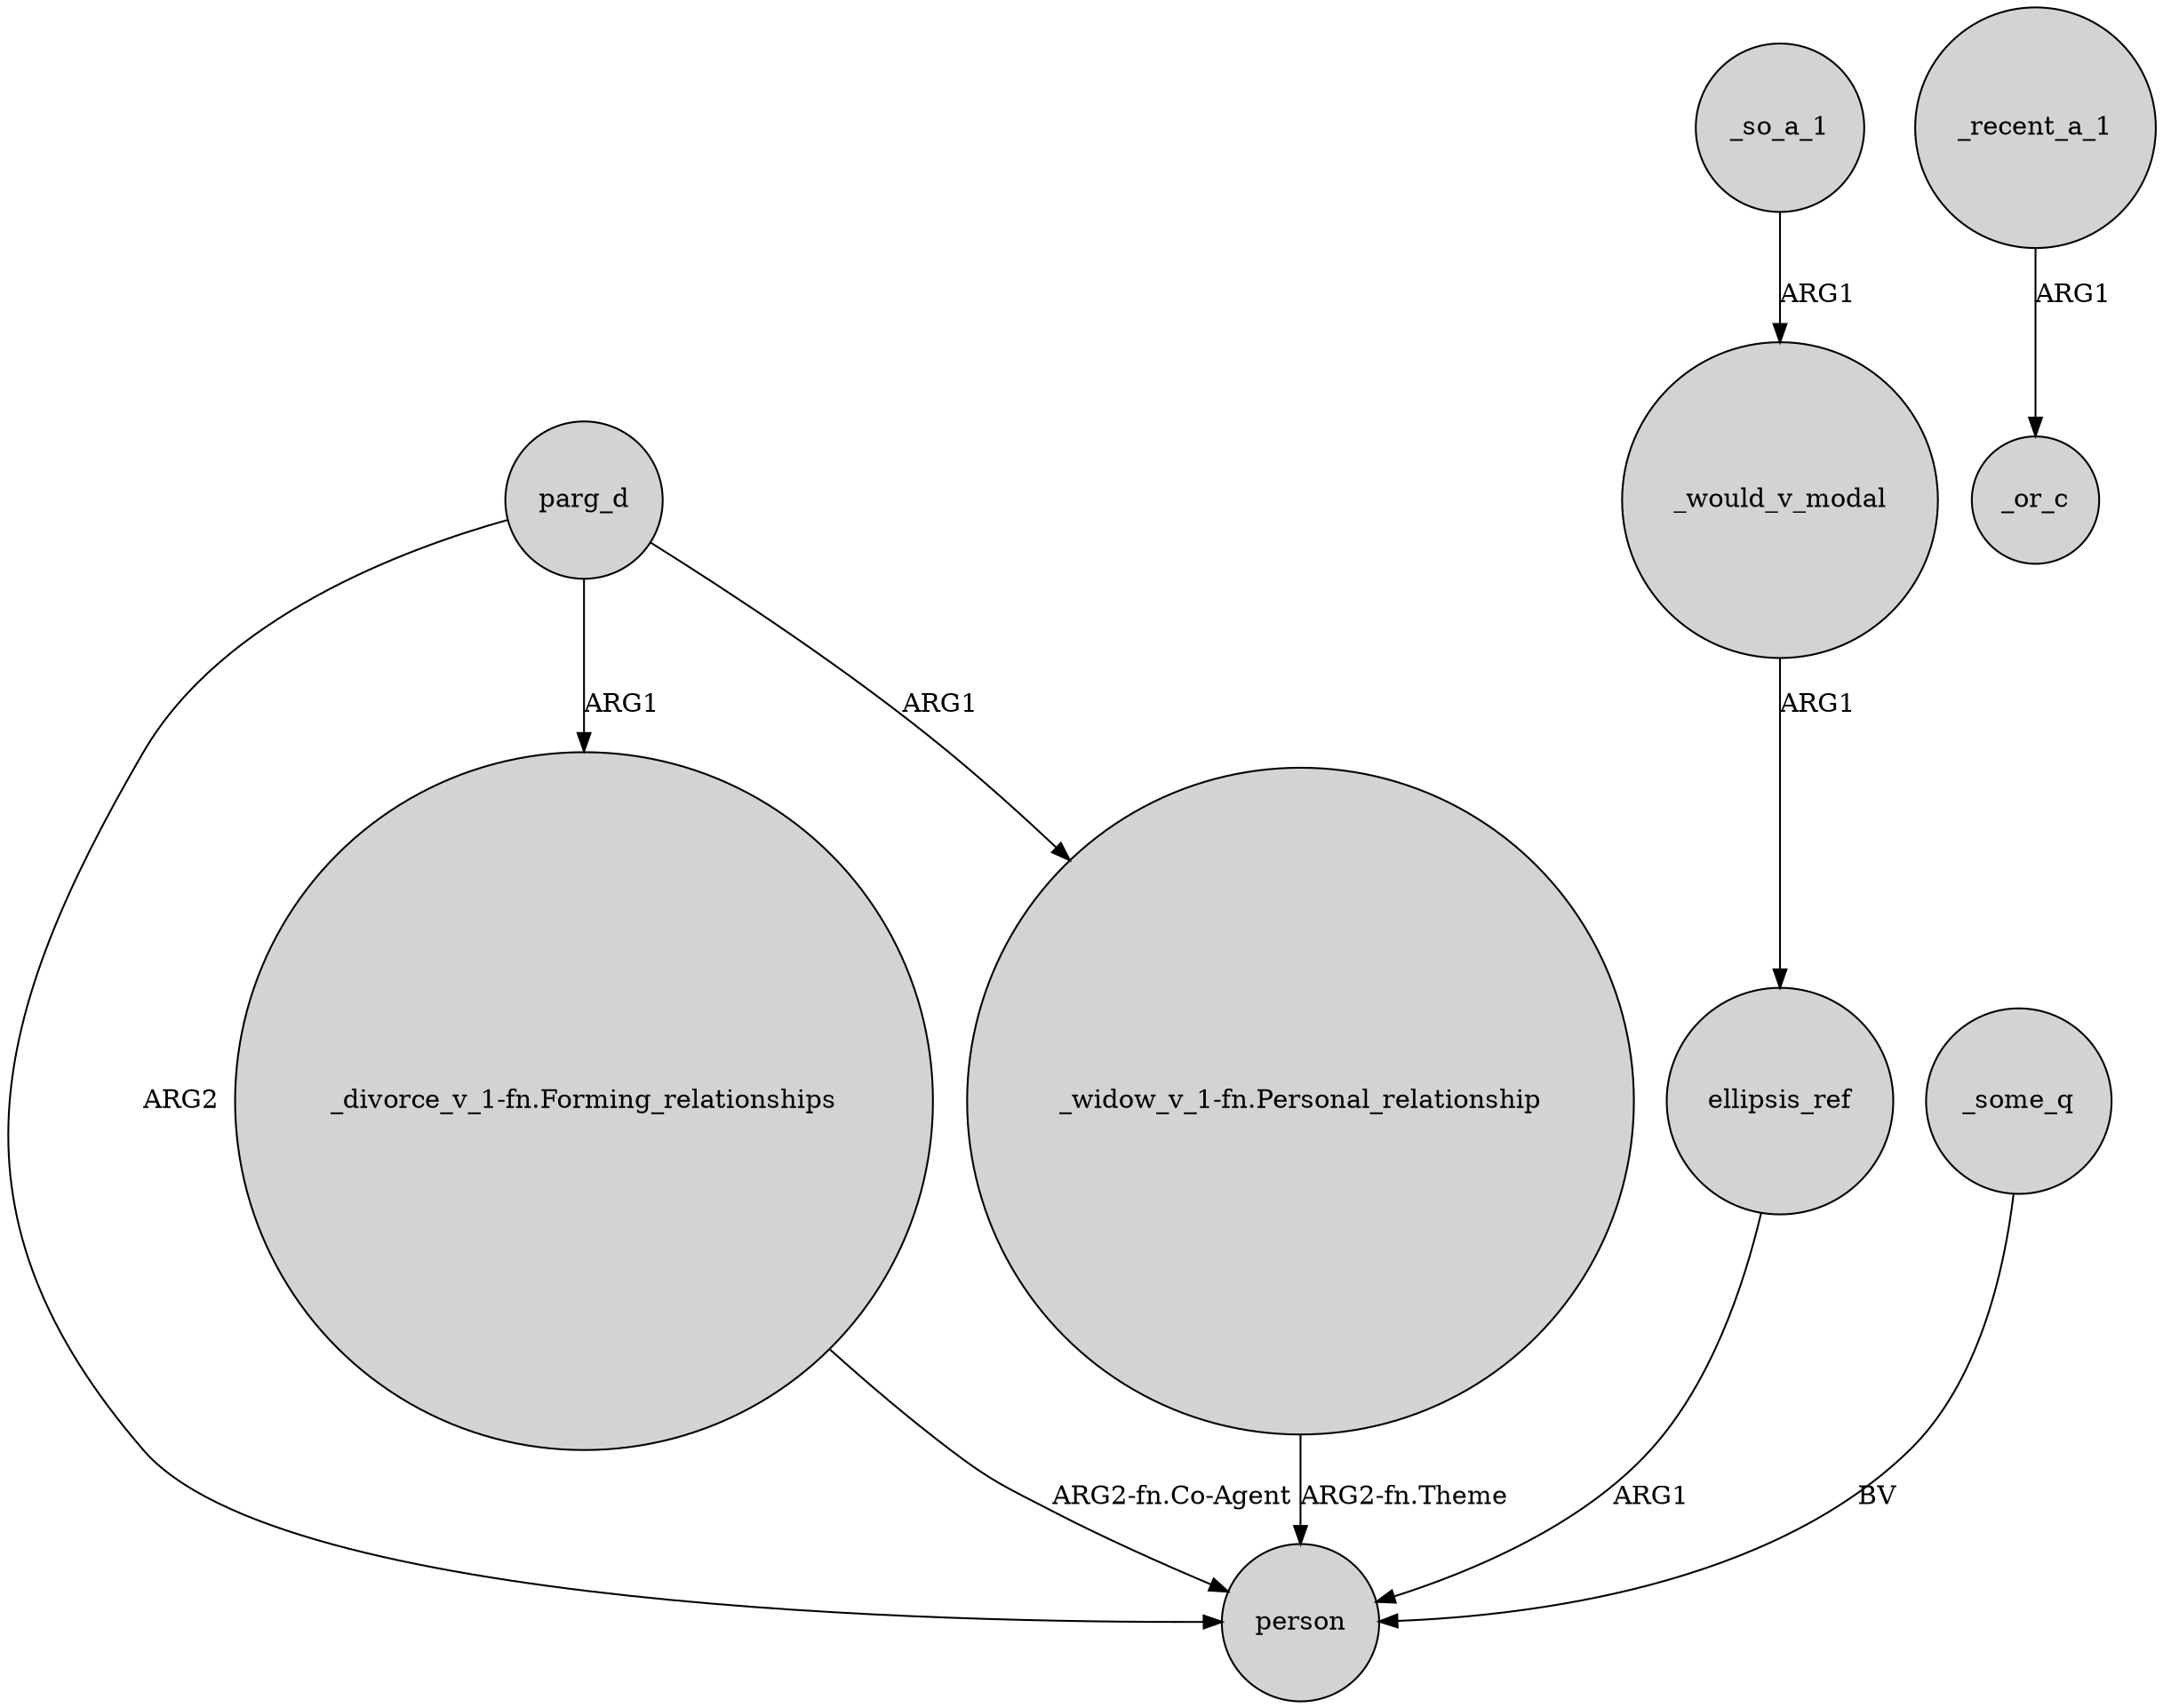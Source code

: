 digraph {
	node [shape=circle style=filled]
	parg_d -> person [label=ARG2]
	"_divorce_v_1-fn.Forming_relationships" -> person [label="ARG2-fn.Co-Agent"]
	_recent_a_1 -> _or_c [label=ARG1]
	ellipsis_ref -> person [label=ARG1]
	_some_q -> person [label=BV]
	parg_d -> "_widow_v_1-fn.Personal_relationship" [label=ARG1]
	parg_d -> "_divorce_v_1-fn.Forming_relationships" [label=ARG1]
	_would_v_modal -> ellipsis_ref [label=ARG1]
	_so_a_1 -> _would_v_modal [label=ARG1]
	"_widow_v_1-fn.Personal_relationship" -> person [label="ARG2-fn.Theme"]
}
